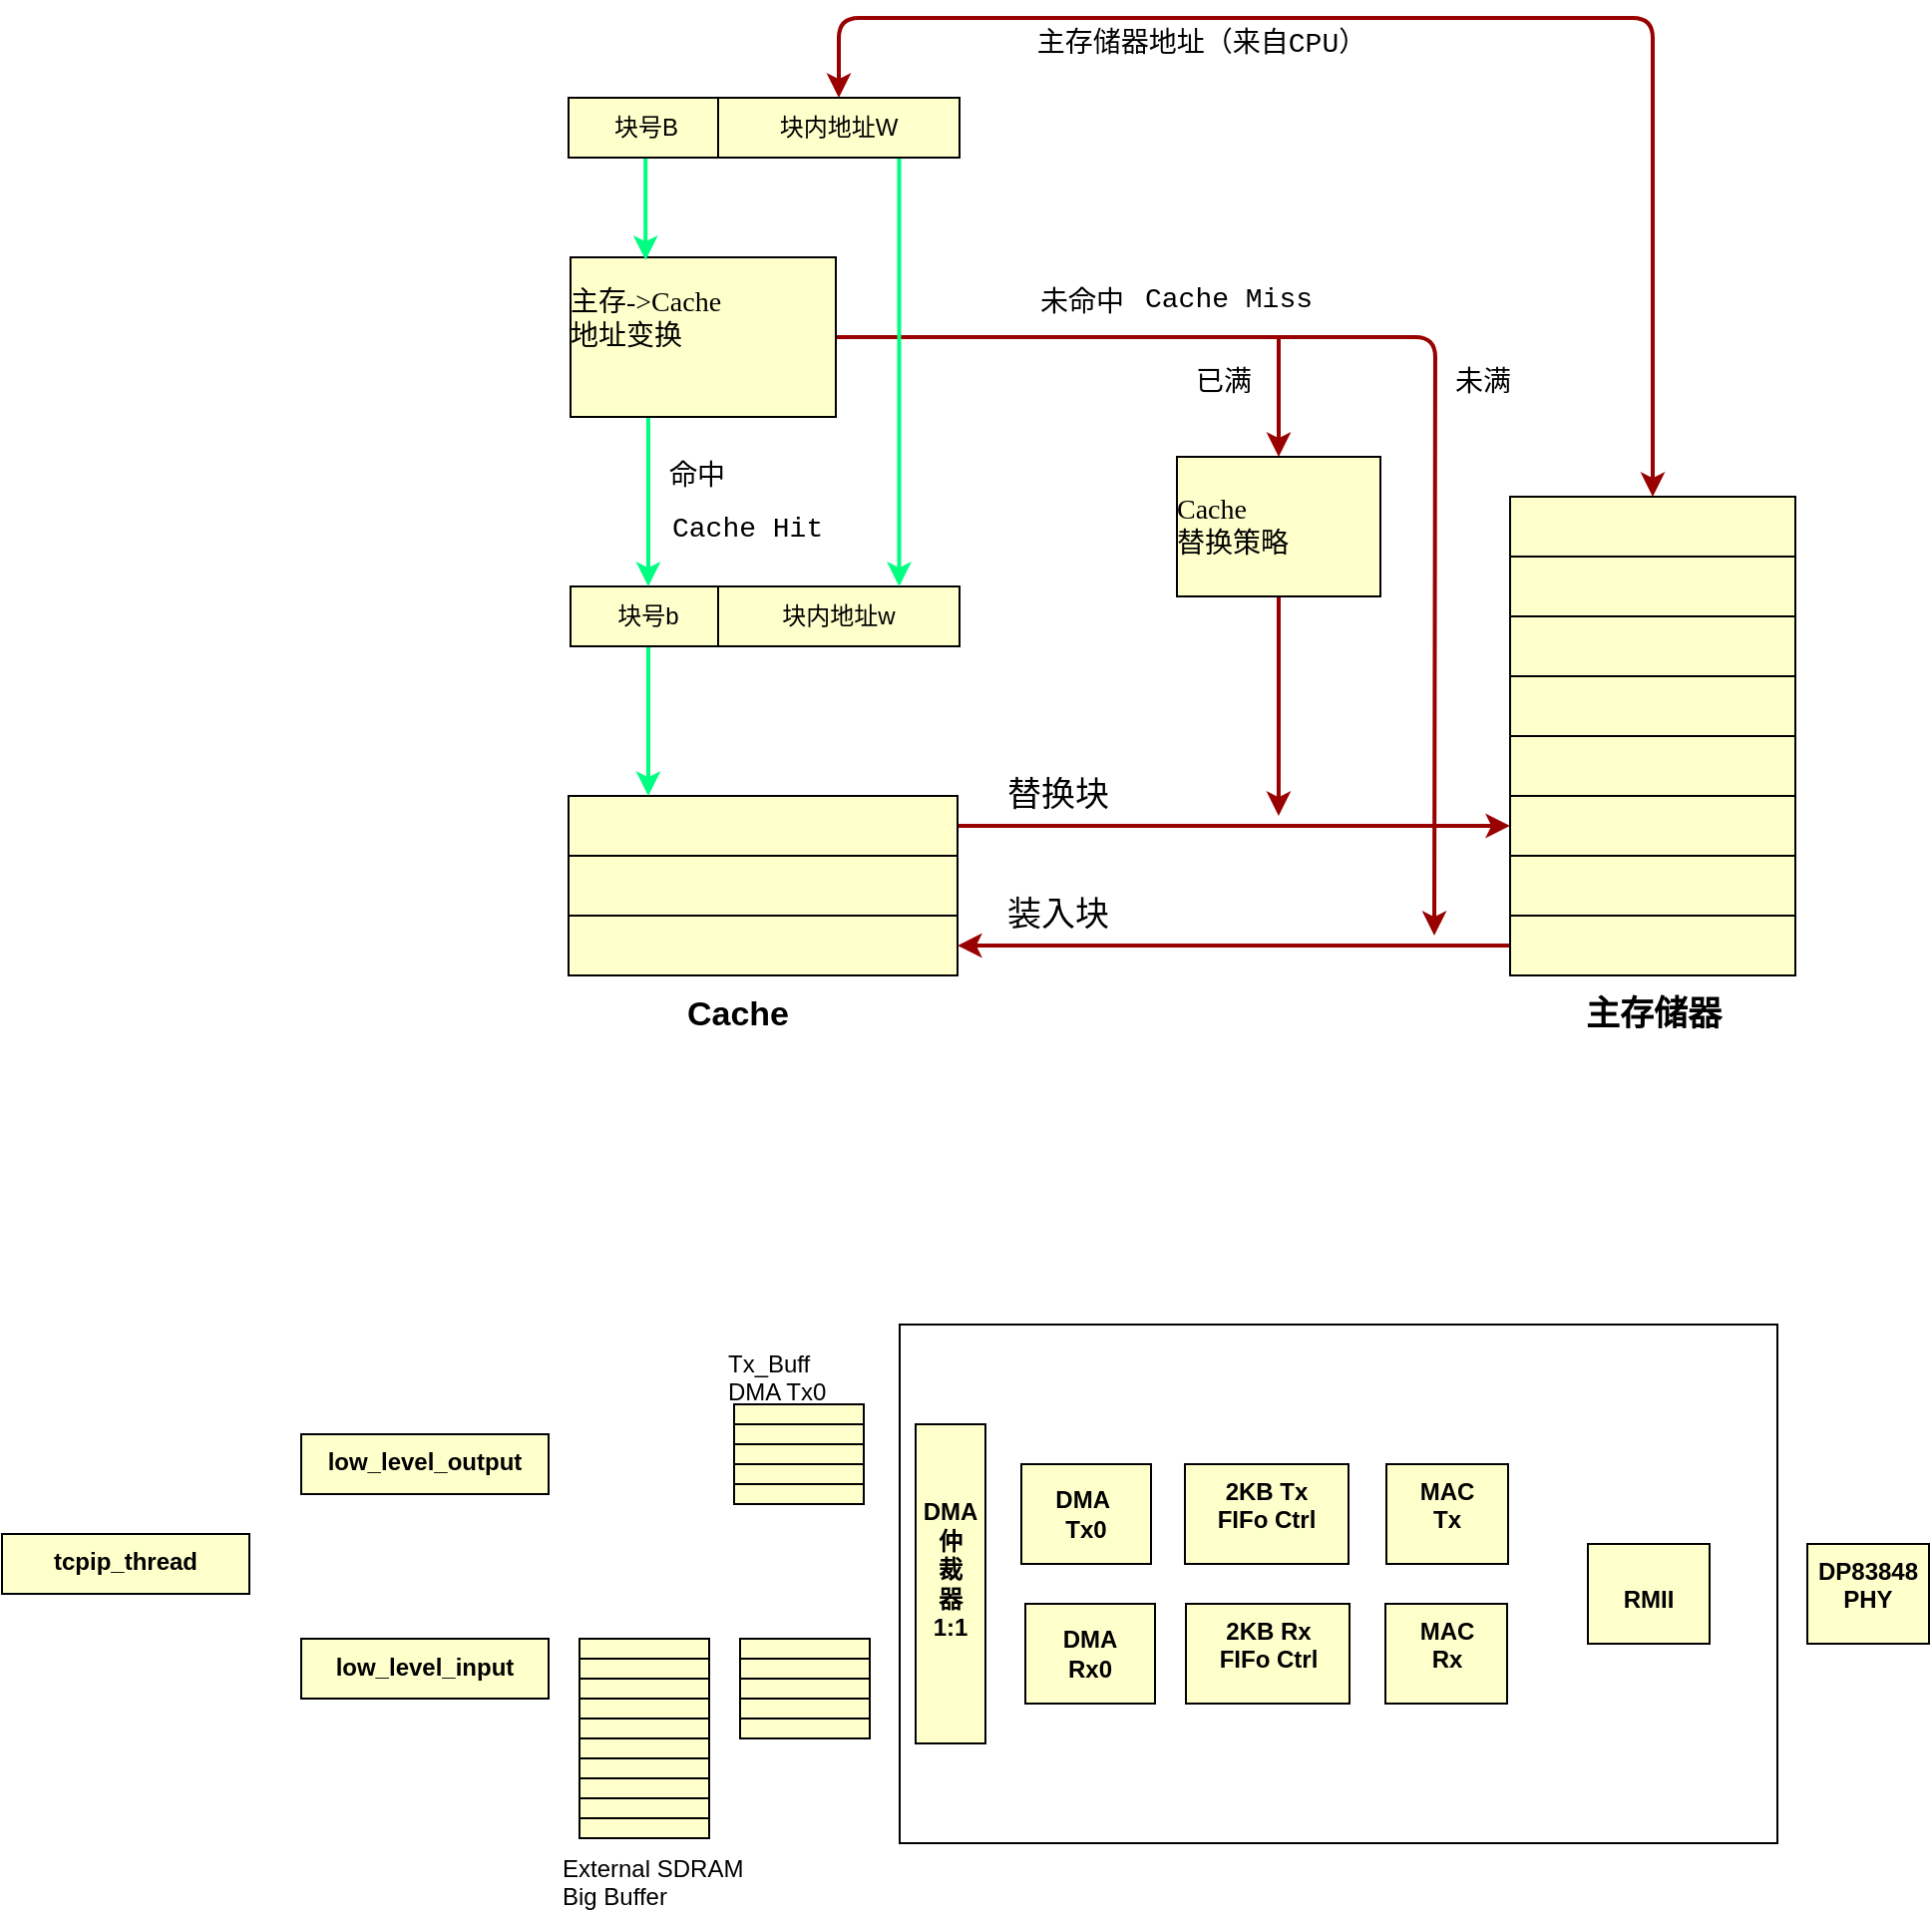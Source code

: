 <mxfile version="10.6.5" type="github"><diagram name="Page-1" id="c7558073-3199-34d8-9f00-42111426c3f3"><mxGraphModel dx="1230" dy="236" grid="1" gridSize="10" guides="1" tooltips="1" connect="1" arrows="1" fold="1" page="1" pageScale="1" pageWidth="826" pageHeight="1169" background="#ffffff" math="0" shadow="0"><root><mxCell id="0"/><mxCell id="1" parent="0"/><mxCell id="rJL7Dmup7pyaeB568RwO-131" style="edgeStyle=orthogonalEdgeStyle;rounded=0;orthogonalLoop=1;jettySize=auto;html=1;exitX=1;exitY=0.5;exitDx=0;exitDy=0;entryX=0;entryY=0.5;entryDx=0;entryDy=0;strokeColor=#990000;strokeWidth=2;" parent="1" source="14" target="rJL7Dmup7pyaeB568RwO-123" edge="1"><mxGeometry relative="1" as="geometry"/></mxCell><mxCell id="14" value="" style="align=center;verticalAlign=middle;fontStyle=1;strokeWidth=1;fillColor=#FFFFCC;spacing=0;whiteSpace=wrap;" parent="1" vertex="1"><mxGeometry x="104" y="535" width="195" height="30" as="geometry"/></mxCell><mxCell id="rJL7Dmup7pyaeB568RwO-96" value="" style="whiteSpace=wrap;align=center;verticalAlign=middle;fontStyle=1;strokeWidth=1;fillColor=#FFFFCC" parent="1" vertex="1"><mxGeometry x="104" y="565" width="195" height="30" as="geometry"/></mxCell><mxCell id="rJL7Dmup7pyaeB568RwO-97" value="" style="whiteSpace=wrap;align=center;verticalAlign=middle;fontStyle=1;strokeWidth=1;fillColor=#FFFFCC" parent="1" vertex="1"><mxGeometry x="104" y="595" width="195" height="30" as="geometry"/></mxCell><mxCell id="rJL7Dmup7pyaeB568RwO-98" value="&lt;font style=&quot;font-size: 17px&quot;&gt;Cache&lt;/font&gt;" style="text;html=1;strokeColor=none;fillColor=none;align=center;verticalAlign=middle;whiteSpace=wrap;rounded=0;fontStyle=1" parent="1" vertex="1"><mxGeometry x="169" y="635" width="40" height="20" as="geometry"/></mxCell><mxCell id="rJL7Dmup7pyaeB568RwO-117" value="" style="align=center;verticalAlign=middle;fontStyle=1;strokeWidth=1;fillColor=#FFFFCC;spacing=0;whiteSpace=wrap;" parent="1" vertex="1"><mxGeometry x="576" y="385" width="143" height="30" as="geometry"/></mxCell><mxCell id="rJL7Dmup7pyaeB568RwO-118" value="" style="align=center;verticalAlign=middle;fontStyle=1;strokeWidth=1;fillColor=#FFFFCC;spacing=0;whiteSpace=wrap;" parent="1" vertex="1"><mxGeometry x="576" y="415" width="143" height="30" as="geometry"/></mxCell><mxCell id="rJL7Dmup7pyaeB568RwO-120" value="" style="align=center;verticalAlign=middle;fontStyle=1;strokeWidth=1;fillColor=#FFFFCC;spacing=0;whiteSpace=wrap;" parent="1" vertex="1"><mxGeometry x="576" y="445" width="143" height="30" as="geometry"/></mxCell><mxCell id="rJL7Dmup7pyaeB568RwO-121" value="" style="align=center;verticalAlign=middle;fontStyle=1;strokeWidth=1;fillColor=#FFFFCC;spacing=0;whiteSpace=wrap;" parent="1" vertex="1"><mxGeometry x="576" y="475" width="143" height="30" as="geometry"/></mxCell><mxCell id="rJL7Dmup7pyaeB568RwO-122" value="" style="align=center;verticalAlign=middle;fontStyle=1;strokeWidth=1;fillColor=#FFFFCC;spacing=0;whiteSpace=wrap;" parent="1" vertex="1"><mxGeometry x="576" y="505" width="143" height="30" as="geometry"/></mxCell><mxCell id="rJL7Dmup7pyaeB568RwO-123" value="" style="align=center;verticalAlign=middle;fontStyle=1;strokeWidth=1;fillColor=#FFFFCC;spacing=0;whiteSpace=wrap;" parent="1" vertex="1"><mxGeometry x="576" y="535" width="143" height="30" as="geometry"/></mxCell><mxCell id="rJL7Dmup7pyaeB568RwO-124" value="" style="align=center;verticalAlign=middle;fontStyle=1;strokeWidth=1;fillColor=#FFFFCC;spacing=0;whiteSpace=wrap;" parent="1" vertex="1"><mxGeometry x="576" y="565" width="143" height="30" as="geometry"/></mxCell><mxCell id="rJL7Dmup7pyaeB568RwO-130" style="edgeStyle=orthogonalEdgeStyle;rounded=0;orthogonalLoop=1;jettySize=auto;html=1;exitX=0;exitY=0.5;exitDx=0;exitDy=0;entryX=1;entryY=0.5;entryDx=0;entryDy=0;strokeColor=#990000;strokeWidth=2;" parent="1" source="rJL7Dmup7pyaeB568RwO-125" target="rJL7Dmup7pyaeB568RwO-97" edge="1"><mxGeometry relative="1" as="geometry"/></mxCell><mxCell id="rJL7Dmup7pyaeB568RwO-125" value="" style="align=center;verticalAlign=middle;fontStyle=1;strokeWidth=1;fillColor=#FFFFCC;spacing=0;whiteSpace=wrap;" parent="1" vertex="1"><mxGeometry x="576" y="595" width="143" height="30" as="geometry"/></mxCell><mxCell id="rJL7Dmup7pyaeB568RwO-127" value="&lt;span style=&quot;font-size: 17px&quot;&gt;主存储器&lt;/span&gt;" style="text;html=1;strokeColor=none;fillColor=none;align=center;verticalAlign=middle;whiteSpace=wrap;rounded=0;fontStyle=1" parent="1" vertex="1"><mxGeometry x="607.5" y="635" width="80" height="20" as="geometry"/></mxCell><mxCell id="rJL7Dmup7pyaeB568RwO-132" value="&lt;font style=&quot;font-size: 17px&quot;&gt;替换块&lt;/font&gt;" style="text;html=1;strokeColor=none;fillColor=none;align=center;verticalAlign=middle;whiteSpace=wrap;rounded=0;" parent="1" vertex="1"><mxGeometry x="319.5" y="525" width="59" height="20" as="geometry"/></mxCell><mxCell id="rJL7Dmup7pyaeB568RwO-133" value="&lt;font style=&quot;font-size: 17px&quot;&gt;装入块&lt;/font&gt;" style="text;html=1;strokeColor=none;fillColor=none;align=center;verticalAlign=middle;whiteSpace=wrap;rounded=0;" parent="1" vertex="1"><mxGeometry x="319.5" y="585" width="59" height="20" as="geometry"/></mxCell><mxCell id="rJL7Dmup7pyaeB568RwO-139" value="" style="edgeStyle=orthogonalEdgeStyle;rounded=0;orthogonalLoop=1;jettySize=auto;html=1;strokeColor=#00FF80;strokeWidth=2;fontFamily=Courier New;fontSize=14;fontColor=#99FF99;" parent="1" source="rJL7Dmup7pyaeB568RwO-134" target="14" edge="1"><mxGeometry relative="1" as="geometry"><Array as="points"><mxPoint x="144" y="535"/><mxPoint x="144" y="535"/></Array></mxGeometry></mxCell><mxCell id="rJL7Dmup7pyaeB568RwO-134" value="块号b" style="align=center;verticalAlign=middle;fontStyle=0;strokeWidth=1;fillColor=#FFFFCC;spacing=0;whiteSpace=wrap;" parent="1" vertex="1"><mxGeometry x="105" y="430" width="78" height="30" as="geometry"/></mxCell><mxCell id="rJL7Dmup7pyaeB568RwO-135" value="块内地址w" style="align=center;verticalAlign=middle;fontStyle=0;strokeWidth=1;fillColor=#FFFFCC;spacing=0;whiteSpace=wrap;" parent="1" vertex="1"><mxGeometry x="179.0" y="430" width="121" height="30" as="geometry"/></mxCell><mxCell id="rJL7Dmup7pyaeB568RwO-143" value="" style="edgeStyle=orthogonalEdgeStyle;rounded=0;orthogonalLoop=1;jettySize=auto;html=1;strokeColor=#00FF80;strokeWidth=2;fontFamily=Courier New;fontSize=14;fontColor=#99FF99;entryX=0.5;entryY=0;entryDx=0;entryDy=0;" parent="1" source="rJL7Dmup7pyaeB568RwO-136" target="rJL7Dmup7pyaeB568RwO-134" edge="1"><mxGeometry relative="1" as="geometry"><mxPoint x="171.5" y="425" as="targetPoint"/><Array as="points"><mxPoint x="144" y="365"/><mxPoint x="144" y="365"/></Array></mxGeometry></mxCell><mxCell id="rJL7Dmup7pyaeB568RwO-144" value="命中" style="text;html=1;resizable=0;points=[];align=center;verticalAlign=middle;labelBackgroundColor=#ffffff;fontSize=14;fontFamily=Courier New;fontColor=#000000;" parent="rJL7Dmup7pyaeB568RwO-143" vertex="1" connectable="0"><mxGeometry x="-0.114" y="1" relative="1" as="geometry"><mxPoint x="23" y="-7.5" as="offset"/></mxGeometry></mxCell><mxCell id="rJL7Dmup7pyaeB568RwO-155" style="edgeStyle=orthogonalEdgeStyle;rounded=0;orthogonalLoop=1;jettySize=auto;html=1;exitX=1;exitY=0.5;exitDx=0;exitDy=0;startArrow=none;startFill=0;strokeColor=#990000;strokeWidth=2;fontFamily=Courier New;fontSize=14;fontColor=#000000;" parent="1" source="rJL7Dmup7pyaeB568RwO-136" target="rJL7Dmup7pyaeB568RwO-154" edge="1"><mxGeometry relative="1" as="geometry"/></mxCell><mxCell id="rJL7Dmup7pyaeB568RwO-157" style="edgeStyle=orthogonalEdgeStyle;rounded=1;orthogonalLoop=1;jettySize=auto;html=1;exitX=1;exitY=0.5;exitDx=0;exitDy=0;startArrow=none;startFill=0;strokeColor=#990000;strokeWidth=2;fontFamily=Courier New;fontSize=14;fontColor=#000000;" parent="1" source="rJL7Dmup7pyaeB568RwO-136" edge="1"><mxGeometry relative="1" as="geometry"><mxPoint x="538" y="605.0" as="targetPoint"/></mxGeometry></mxCell><mxCell id="rJL7Dmup7pyaeB568RwO-136" value="主存-&gt;Cache&#10;地址变换&#10;" style="align=left;verticalAlign=middle;fontStyle=0;strokeWidth=1;fillColor=#FFFFCC;spacing=0;whiteSpace=wrap;horizontal=1;fontSize=14;fontFamily=Verdana;" parent="1" vertex="1"><mxGeometry x="105" y="265" width="133" height="80" as="geometry"/></mxCell><mxCell id="rJL7Dmup7pyaeB568RwO-149" value="" style="edgeStyle=orthogonalEdgeStyle;rounded=0;orthogonalLoop=1;jettySize=auto;html=1;strokeColor=#00FF80;strokeWidth=2;fontFamily=Courier New;fontSize=14;fontColor=#000000;entryX=0.283;entryY=0.018;entryDx=0;entryDy=0;entryPerimeter=0;" parent="1" source="rJL7Dmup7pyaeB568RwO-145" target="rJL7Dmup7pyaeB568RwO-136" edge="1"><mxGeometry relative="1" as="geometry"><Array as="points"><mxPoint x="143" y="240"/></Array></mxGeometry></mxCell><mxCell id="rJL7Dmup7pyaeB568RwO-145" value="块号B" style="align=center;verticalAlign=middle;fontStyle=0;strokeWidth=1;fillColor=#FFFFCC;spacing=0;whiteSpace=wrap;" parent="1" vertex="1"><mxGeometry x="104" y="185" width="78" height="30" as="geometry"/></mxCell><mxCell id="rJL7Dmup7pyaeB568RwO-151" style="edgeStyle=orthogonalEdgeStyle;rounded=1;orthogonalLoop=1;jettySize=auto;html=1;entryX=0.5;entryY=0;entryDx=0;entryDy=0;strokeColor=#990000;strokeWidth=2;fontFamily=Courier New;fontSize=14;fontColor=#000000;startArrow=classic;startFill=1;" parent="1" source="rJL7Dmup7pyaeB568RwO-146" target="rJL7Dmup7pyaeB568RwO-117" edge="1"><mxGeometry relative="1" as="geometry"><Array as="points"><mxPoint x="240" y="145"/><mxPoint x="648" y="145"/></Array></mxGeometry></mxCell><mxCell id="rJL7Dmup7pyaeB568RwO-152" style="edgeStyle=orthogonalEdgeStyle;rounded=0;orthogonalLoop=1;jettySize=auto;html=1;exitX=0.75;exitY=1;exitDx=0;exitDy=0;entryX=0.75;entryY=0;entryDx=0;entryDy=0;strokeColor=#00FF80;strokeWidth=2;fontFamily=Courier New;fontSize=14;fontColor=#000000;" parent="1" source="rJL7Dmup7pyaeB568RwO-146" target="rJL7Dmup7pyaeB568RwO-135" edge="1"><mxGeometry relative="1" as="geometry"/></mxCell><mxCell id="rJL7Dmup7pyaeB568RwO-146" value="块内地址W" style="align=center;verticalAlign=middle;fontStyle=0;strokeWidth=1;fillColor=#FFFFCC;spacing=0;whiteSpace=wrap;" parent="1" vertex="1"><mxGeometry x="179.0" y="185" width="121" height="30" as="geometry"/></mxCell><mxCell id="rJL7Dmup7pyaeB568RwO-153" value="主存储器地址（来自CPU）" style="text;html=1;resizable=0;points=[];align=center;verticalAlign=middle;labelBackgroundColor=#ffffff;fontSize=14;fontFamily=Courier New;fontColor=#000000;" parent="1" vertex="1" connectable="0"><mxGeometry x="398.103" y="164.931" as="geometry"><mxPoint x="23" y="-7.5" as="offset"/></mxGeometry></mxCell><mxCell id="rJL7Dmup7pyaeB568RwO-156" style="edgeStyle=orthogonalEdgeStyle;rounded=0;orthogonalLoop=1;jettySize=auto;html=1;exitX=0.5;exitY=1;exitDx=0;exitDy=0;startArrow=none;startFill=0;strokeColor=#990000;strokeWidth=2;fontFamily=Courier New;fontSize=14;fontColor=#000000;" parent="1" source="rJL7Dmup7pyaeB568RwO-154" edge="1"><mxGeometry relative="1" as="geometry"><mxPoint x="459.966" y="545.0" as="targetPoint"/></mxGeometry></mxCell><mxCell id="rJL7Dmup7pyaeB568RwO-154" value="Cache&#10;替换策略" style="align=left;verticalAlign=middle;fontStyle=0;strokeWidth=1;fillColor=#FFFFCC;spacing=0;whiteSpace=wrap;horizontal=1;fontSize=14;fontFamily=Verdana;" parent="1" vertex="1"><mxGeometry x="409" y="365" width="102" height="70" as="geometry"/></mxCell><mxCell id="rJL7Dmup7pyaeB568RwO-158" value="未命中" style="text;html=1;resizable=0;points=[];align=center;verticalAlign=middle;labelBackgroundColor=#ffffff;fontSize=14;fontFamily=Courier New;fontColor=#000000;" parent="1" vertex="1" connectable="0"><mxGeometry x="338.103" y="294.931" as="geometry"><mxPoint x="23" y="-7.5" as="offset"/></mxGeometry></mxCell><mxCell id="rJL7Dmup7pyaeB568RwO-159" value="已满" style="text;html=1;resizable=0;points=[];align=center;verticalAlign=middle;labelBackgroundColor=#ffffff;fontSize=14;fontFamily=Courier New;fontColor=#000000;" parent="1" vertex="1" connectable="0"><mxGeometry x="409.103" y="334.931" as="geometry"><mxPoint x="23" y="-7.5" as="offset"/></mxGeometry></mxCell><mxCell id="rJL7Dmup7pyaeB568RwO-160" value="未满" style="text;html=1;resizable=0;points=[];align=center;verticalAlign=middle;labelBackgroundColor=#ffffff;fontSize=14;fontFamily=Courier New;fontColor=#000000;" parent="1" vertex="1" connectable="0"><mxGeometry x="539.103" y="334.931" as="geometry"><mxPoint x="23" y="-7.5" as="offset"/></mxGeometry></mxCell><mxCell id="rJL7Dmup7pyaeB568RwO-162" value="Cache Hit" style="text;html=1;resizable=0;points=[];autosize=1;align=left;verticalAlign=top;spacingTop=-4;fontSize=14;fontFamily=Courier New;fontColor=#000000;" parent="1" vertex="1"><mxGeometry x="154" y="390" width="90" height="20" as="geometry"/></mxCell><mxCell id="rJL7Dmup7pyaeB568RwO-163" value="Cache Miss" style="text;html=1;resizable=0;points=[];autosize=1;align=left;verticalAlign=top;spacingTop=-4;fontSize=14;fontFamily=Courier New;fontColor=#000000;" parent="1" vertex="1"><mxGeometry x="391" y="275" width="100" height="20" as="geometry"/></mxCell><mxCell id="zGdMH3OUGbLleEWhz61C-14" value="" style="align=center;verticalAlign=middle;fontStyle=1;strokeWidth=1;fillColor=#FFFFFF;spacing=0;whiteSpace=wrap;" vertex="1" parent="1"><mxGeometry x="270" y="800" width="440" height="260" as="geometry"/></mxCell><mxCell id="zGdMH3OUGbLleEWhz61C-15" value="DMA仲&#10;裁&#10;器&#10;1:1&#10;" style="align=center;verticalAlign=middle;fontStyle=1;strokeWidth=1;fillColor=#FFFFCC;spacing=0;whiteSpace=wrap;horizontal=1;" vertex="1" parent="1"><mxGeometry x="278" y="850" width="35" height="160" as="geometry"/></mxCell><mxCell id="zGdMH3OUGbLleEWhz61C-18" value="2KB Tx&#10;FIFo Ctrl&#10;" style="align=center;verticalAlign=bottom;fontStyle=1;strokeWidth=1;fillColor=#FFFFCC;spacing=0;whiteSpace=wrap;horizontal=1;" vertex="1" parent="1"><mxGeometry x="413" y="870" width="82" height="50" as="geometry"/></mxCell><mxCell id="zGdMH3OUGbLleEWhz61C-19" value="2KB Rx&#10;FIFo Ctrl&#10;" style="align=center;verticalAlign=bottom;fontStyle=1;strokeWidth=1;fillColor=#FFFFCC;spacing=0;whiteSpace=wrap;horizontal=1;" vertex="1" parent="1"><mxGeometry x="413.5" y="940" width="82" height="50" as="geometry"/></mxCell><mxCell id="zGdMH3OUGbLleEWhz61C-20" value="MAC&#10;Tx&#10;" style="align=center;verticalAlign=bottom;fontStyle=1;strokeWidth=1;fillColor=#FFFFCC;spacing=0;whiteSpace=wrap;horizontal=1;" vertex="1" parent="1"><mxGeometry x="514" y="870" width="61" height="50" as="geometry"/></mxCell><mxCell id="zGdMH3OUGbLleEWhz61C-21" value="MAC&#10;Rx&#10;" style="align=center;verticalAlign=bottom;fontStyle=1;strokeWidth=1;fillColor=#FFFFCC;spacing=0;whiteSpace=wrap;horizontal=1;" vertex="1" parent="1"><mxGeometry x="513.5" y="940" width="61" height="50" as="geometry"/></mxCell><mxCell id="zGdMH3OUGbLleEWhz61C-22" value="RMII&#10;" style="align=center;verticalAlign=bottom;fontStyle=1;strokeWidth=1;fillColor=#FFFFCC;spacing=0;whiteSpace=wrap;horizontal=1;" vertex="1" parent="1"><mxGeometry x="615" y="910" width="61" height="50" as="geometry"/></mxCell><mxCell id="zGdMH3OUGbLleEWhz61C-23" value="DP83848&#10;PHY&#10;" style="align=center;verticalAlign=bottom;fontStyle=1;strokeWidth=1;fillColor=#FFFFCC;spacing=0;whiteSpace=wrap;horizontal=1;" vertex="1" parent="1"><mxGeometry x="725" y="910" width="61" height="50" as="geometry"/></mxCell><mxCell id="zGdMH3OUGbLleEWhz61C-24" value="" style="align=center;verticalAlign=middle;fontStyle=0;strokeWidth=1;fillColor=#FFFFCC;spacing=0;whiteSpace=wrap;fontSize=8;" vertex="1" parent="1"><mxGeometry x="190.0" y="957.5" width="65" height="10" as="geometry"/></mxCell><mxCell id="zGdMH3OUGbLleEWhz61C-27" value="" style="align=center;verticalAlign=middle;fontStyle=1;strokeWidth=1;fillColor=#FFFFCC;spacing=0;whiteSpace=wrap;" vertex="1" parent="1"><mxGeometry x="190.0" y="967.5" width="65" height="10" as="geometry"/></mxCell><mxCell id="zGdMH3OUGbLleEWhz61C-28" value="" style="align=center;verticalAlign=middle;fontStyle=1;strokeWidth=1;fillColor=#FFFFCC;spacing=0;whiteSpace=wrap;" vertex="1" parent="1"><mxGeometry x="190.0" y="977.5" width="65" height="10" as="geometry"/></mxCell><mxCell id="zGdMH3OUGbLleEWhz61C-29" value="" style="align=center;verticalAlign=middle;fontStyle=1;strokeWidth=1;fillColor=#FFFFCC;spacing=0;whiteSpace=wrap;" vertex="1" parent="1"><mxGeometry x="190.0" y="987.5" width="65" height="10" as="geometry"/></mxCell><mxCell id="zGdMH3OUGbLleEWhz61C-30" value="" style="align=center;verticalAlign=middle;fontStyle=1;strokeWidth=1;fillColor=#FFFFCC;spacing=0;whiteSpace=wrap;" vertex="1" parent="1"><mxGeometry x="190.0" y="997.5" width="65" height="10" as="geometry"/></mxCell><mxCell id="zGdMH3OUGbLleEWhz61C-31" value="DMA &#10;Tx0" style="align=center;verticalAlign=middle;fontStyle=1;strokeWidth=1;fillColor=#FFFFCC;spacing=0;whiteSpace=wrap;" vertex="1" parent="1"><mxGeometry x="331" y="870" width="65" height="50" as="geometry"/></mxCell><mxCell id="zGdMH3OUGbLleEWhz61C-40" value="low_level_output&#10;" style="whiteSpace=wrap;align=center;verticalAlign=top;fontStyle=1;strokeWidth=1;fillColor=#FFFFCC" vertex="1" parent="1"><mxGeometry x="-30" y="855" width="124" height="30" as="geometry"/></mxCell><mxCell id="zGdMH3OUGbLleEWhz61C-41" value="low_level_input&#10;" style="whiteSpace=wrap;align=center;verticalAlign=top;fontStyle=1;strokeWidth=1;fillColor=#FFFFCC" vertex="1" parent="1"><mxGeometry x="-30" y="957.5" width="124" height="30" as="geometry"/></mxCell><mxCell id="zGdMH3OUGbLleEWhz61C-43" value="tcpip_thread&#10;" style="whiteSpace=wrap;align=center;verticalAlign=top;fontStyle=1;strokeWidth=1;fillColor=#FFFFCC" vertex="1" parent="1"><mxGeometry x="-180" y="905" width="124" height="30" as="geometry"/></mxCell><mxCell id="zGdMH3OUGbLleEWhz61C-44" value="" style="align=center;verticalAlign=middle;fontStyle=0;strokeWidth=1;fillColor=#FFFFCC;spacing=0;whiteSpace=wrap;fontSize=8;" vertex="1" parent="1"><mxGeometry x="109.5" y="957.5" width="65" height="10" as="geometry"/></mxCell><mxCell id="zGdMH3OUGbLleEWhz61C-45" value="" style="align=center;verticalAlign=middle;fontStyle=1;strokeWidth=1;fillColor=#FFFFCC;spacing=0;whiteSpace=wrap;" vertex="1" parent="1"><mxGeometry x="109.5" y="967.5" width="65" height="10" as="geometry"/></mxCell><mxCell id="zGdMH3OUGbLleEWhz61C-46" value="" style="align=center;verticalAlign=middle;fontStyle=1;strokeWidth=1;fillColor=#FFFFCC;spacing=0;whiteSpace=wrap;" vertex="1" parent="1"><mxGeometry x="109.5" y="977.5" width="65" height="10" as="geometry"/></mxCell><mxCell id="zGdMH3OUGbLleEWhz61C-47" value="" style="align=center;verticalAlign=middle;fontStyle=1;strokeWidth=1;fillColor=#FFFFCC;spacing=0;whiteSpace=wrap;" vertex="1" parent="1"><mxGeometry x="109.5" y="987.5" width="65" height="10" as="geometry"/></mxCell><mxCell id="zGdMH3OUGbLleEWhz61C-48" value="" style="align=center;verticalAlign=middle;fontStyle=1;strokeWidth=1;fillColor=#FFFFCC;spacing=0;whiteSpace=wrap;" vertex="1" parent="1"><mxGeometry x="109.5" y="997.5" width="65" height="10" as="geometry"/></mxCell><mxCell id="zGdMH3OUGbLleEWhz61C-50" value="" style="align=center;verticalAlign=middle;fontStyle=0;strokeWidth=1;fillColor=#FFFFCC;spacing=0;whiteSpace=wrap;fontSize=8;" vertex="1" parent="1"><mxGeometry x="109.5" y="1007.5" width="65" height="10" as="geometry"/></mxCell><mxCell id="zGdMH3OUGbLleEWhz61C-51" value="" style="align=center;verticalAlign=middle;fontStyle=1;strokeWidth=1;fillColor=#FFFFCC;spacing=0;whiteSpace=wrap;" vertex="1" parent="1"><mxGeometry x="109.5" y="1017.5" width="65" height="10" as="geometry"/></mxCell><mxCell id="zGdMH3OUGbLleEWhz61C-52" value="" style="align=center;verticalAlign=middle;fontStyle=1;strokeWidth=1;fillColor=#FFFFCC;spacing=0;whiteSpace=wrap;" vertex="1" parent="1"><mxGeometry x="109.5" y="1027.5" width="65" height="10" as="geometry"/></mxCell><mxCell id="zGdMH3OUGbLleEWhz61C-53" value="" style="align=center;verticalAlign=middle;fontStyle=1;strokeWidth=1;fillColor=#FFFFCC;spacing=0;whiteSpace=wrap;" vertex="1" parent="1"><mxGeometry x="109.5" y="1037.5" width="65" height="10" as="geometry"/></mxCell><mxCell id="zGdMH3OUGbLleEWhz61C-54" value="" style="align=center;verticalAlign=middle;fontStyle=1;strokeWidth=1;fillColor=#FFFFCC;spacing=0;whiteSpace=wrap;" vertex="1" parent="1"><mxGeometry x="109.5" y="1047.5" width="65" height="10" as="geometry"/></mxCell><mxCell id="zGdMH3OUGbLleEWhz61C-55" value="External SDRAM&lt;br&gt;Big Buffer&lt;br&gt;" style="text;html=1;resizable=0;points=[];autosize=1;align=left;verticalAlign=top;spacingTop=-4;" vertex="1" parent="1"><mxGeometry x="99" y="1062.5" width="110" height="30" as="geometry"/></mxCell><mxCell id="zGdMH3OUGbLleEWhz61C-56" value="" style="align=center;verticalAlign=middle;fontStyle=1;strokeWidth=1;fillColor=#FFFFCC;spacing=0;whiteSpace=wrap;" vertex="1" parent="1"><mxGeometry x="187" y="840" width="65" height="10" as="geometry"/></mxCell><mxCell id="zGdMH3OUGbLleEWhz61C-57" value="" style="align=center;verticalAlign=middle;fontStyle=1;strokeWidth=1;fillColor=#FFFFCC;spacing=0;whiteSpace=wrap;" vertex="1" parent="1"><mxGeometry x="187" y="850" width="65" height="10" as="geometry"/></mxCell><mxCell id="zGdMH3OUGbLleEWhz61C-58" value="" style="align=center;verticalAlign=middle;fontStyle=1;strokeWidth=1;fillColor=#FFFFCC;spacing=0;whiteSpace=wrap;" vertex="1" parent="1"><mxGeometry x="187" y="860" width="65" height="10" as="geometry"/></mxCell><mxCell id="zGdMH3OUGbLleEWhz61C-59" value="" style="align=center;verticalAlign=middle;fontStyle=1;strokeWidth=1;fillColor=#FFFFCC;spacing=0;whiteSpace=wrap;" vertex="1" parent="1"><mxGeometry x="187" y="870" width="65" height="10" as="geometry"/></mxCell><mxCell id="zGdMH3OUGbLleEWhz61C-60" value="" style="align=center;verticalAlign=middle;fontStyle=1;strokeWidth=1;fillColor=#FFFFCC;spacing=0;whiteSpace=wrap;" vertex="1" parent="1"><mxGeometry x="187" y="880" width="65" height="10" as="geometry"/></mxCell><mxCell id="zGdMH3OUGbLleEWhz61C-61" value="Tx_Buff&lt;br&gt;DMA Tx0&lt;br&gt;" style="text;html=1;resizable=0;points=[];autosize=1;align=left;verticalAlign=top;spacingTop=-4;" vertex="1" parent="1"><mxGeometry x="182" y="810" width="70" height="30" as="geometry"/></mxCell><mxCell id="zGdMH3OUGbLleEWhz61C-63" value="DMA &#10;Rx0" style="align=center;verticalAlign=middle;fontStyle=1;strokeWidth=1;fillColor=#FFFFCC;spacing=0;whiteSpace=wrap;" vertex="1" parent="1"><mxGeometry x="333" y="940" width="65" height="50" as="geometry"/></mxCell></root></mxGraphModel></diagram></mxfile>